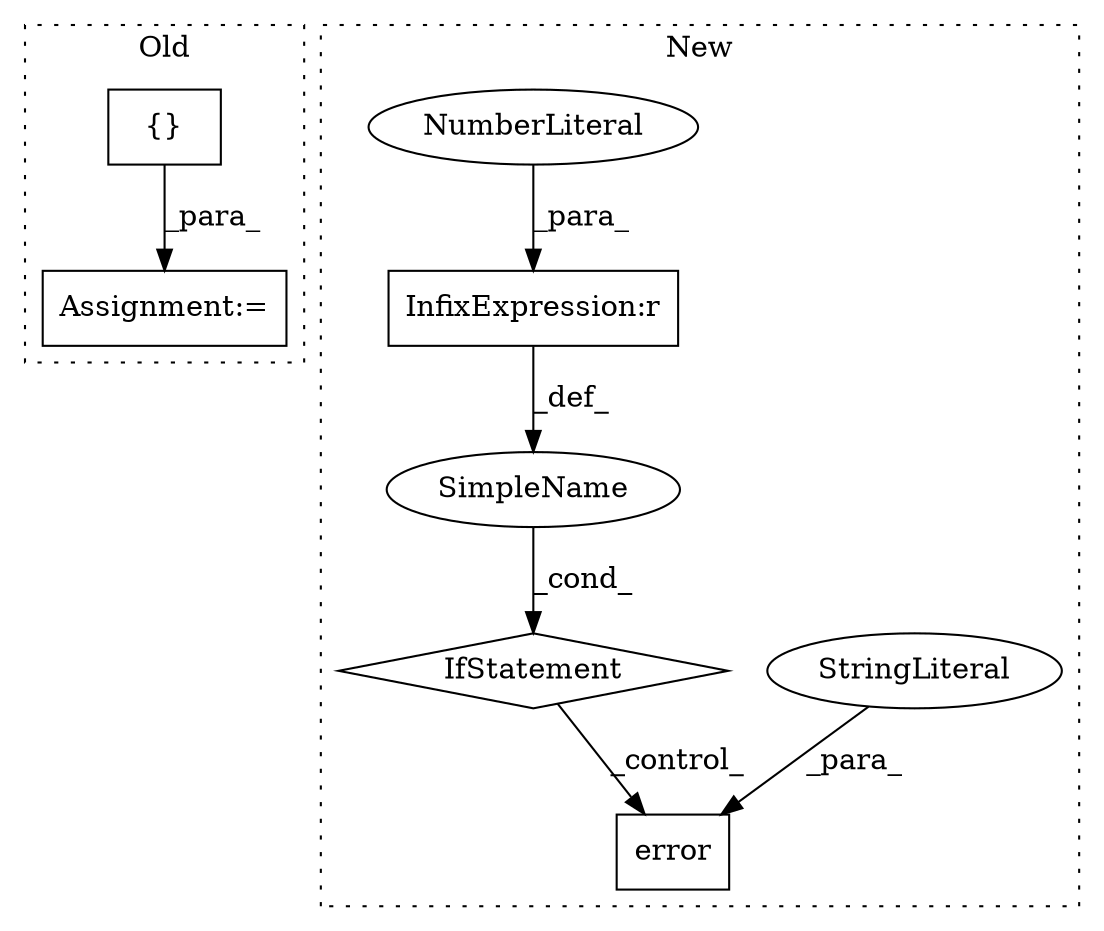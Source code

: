 digraph G {
subgraph cluster0 {
1 [label="{}" a="4" s="1063" l="2" shape="box"];
7 [label="Assignment:=" a="7" s="1024" l="1" shape="box"];
label = "Old";
style="dotted";
}
subgraph cluster1 {
2 [label="error" a="32" s="1228,1253" l="6,1" shape="box"];
3 [label="IfStatement" a="25" s="1183,1210" l="4,2" shape="diamond"];
4 [label="SimpleName" a="42" s="" l="" shape="ellipse"];
5 [label="StringLiteral" a="45" s="1234" l="19" shape="ellipse"];
6 [label="InfixExpression:r" a="27" s="1205" l="4" shape="box"];
8 [label="NumberLiteral" a="34" s="1209" l="1" shape="ellipse"];
label = "New";
style="dotted";
}
1 -> 7 [label="_para_"];
3 -> 2 [label="_control_"];
4 -> 3 [label="_cond_"];
5 -> 2 [label="_para_"];
6 -> 4 [label="_def_"];
8 -> 6 [label="_para_"];
}